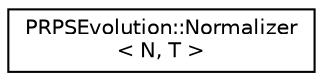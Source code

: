 digraph "Graphical Class Hierarchy"
{
  edge [fontname="Helvetica",fontsize="10",labelfontname="Helvetica",labelfontsize="10"];
  node [fontname="Helvetica",fontsize="10",shape=record];
  rankdir="LR";
  Node1 [label="PRPSEvolution::Normalizer\l\< N, T \>",height=0.2,width=0.4,color="black", fillcolor="white", style="filled",URL="$struct_p_r_p_s_evolution_1_1_normalizer.html"];
}

